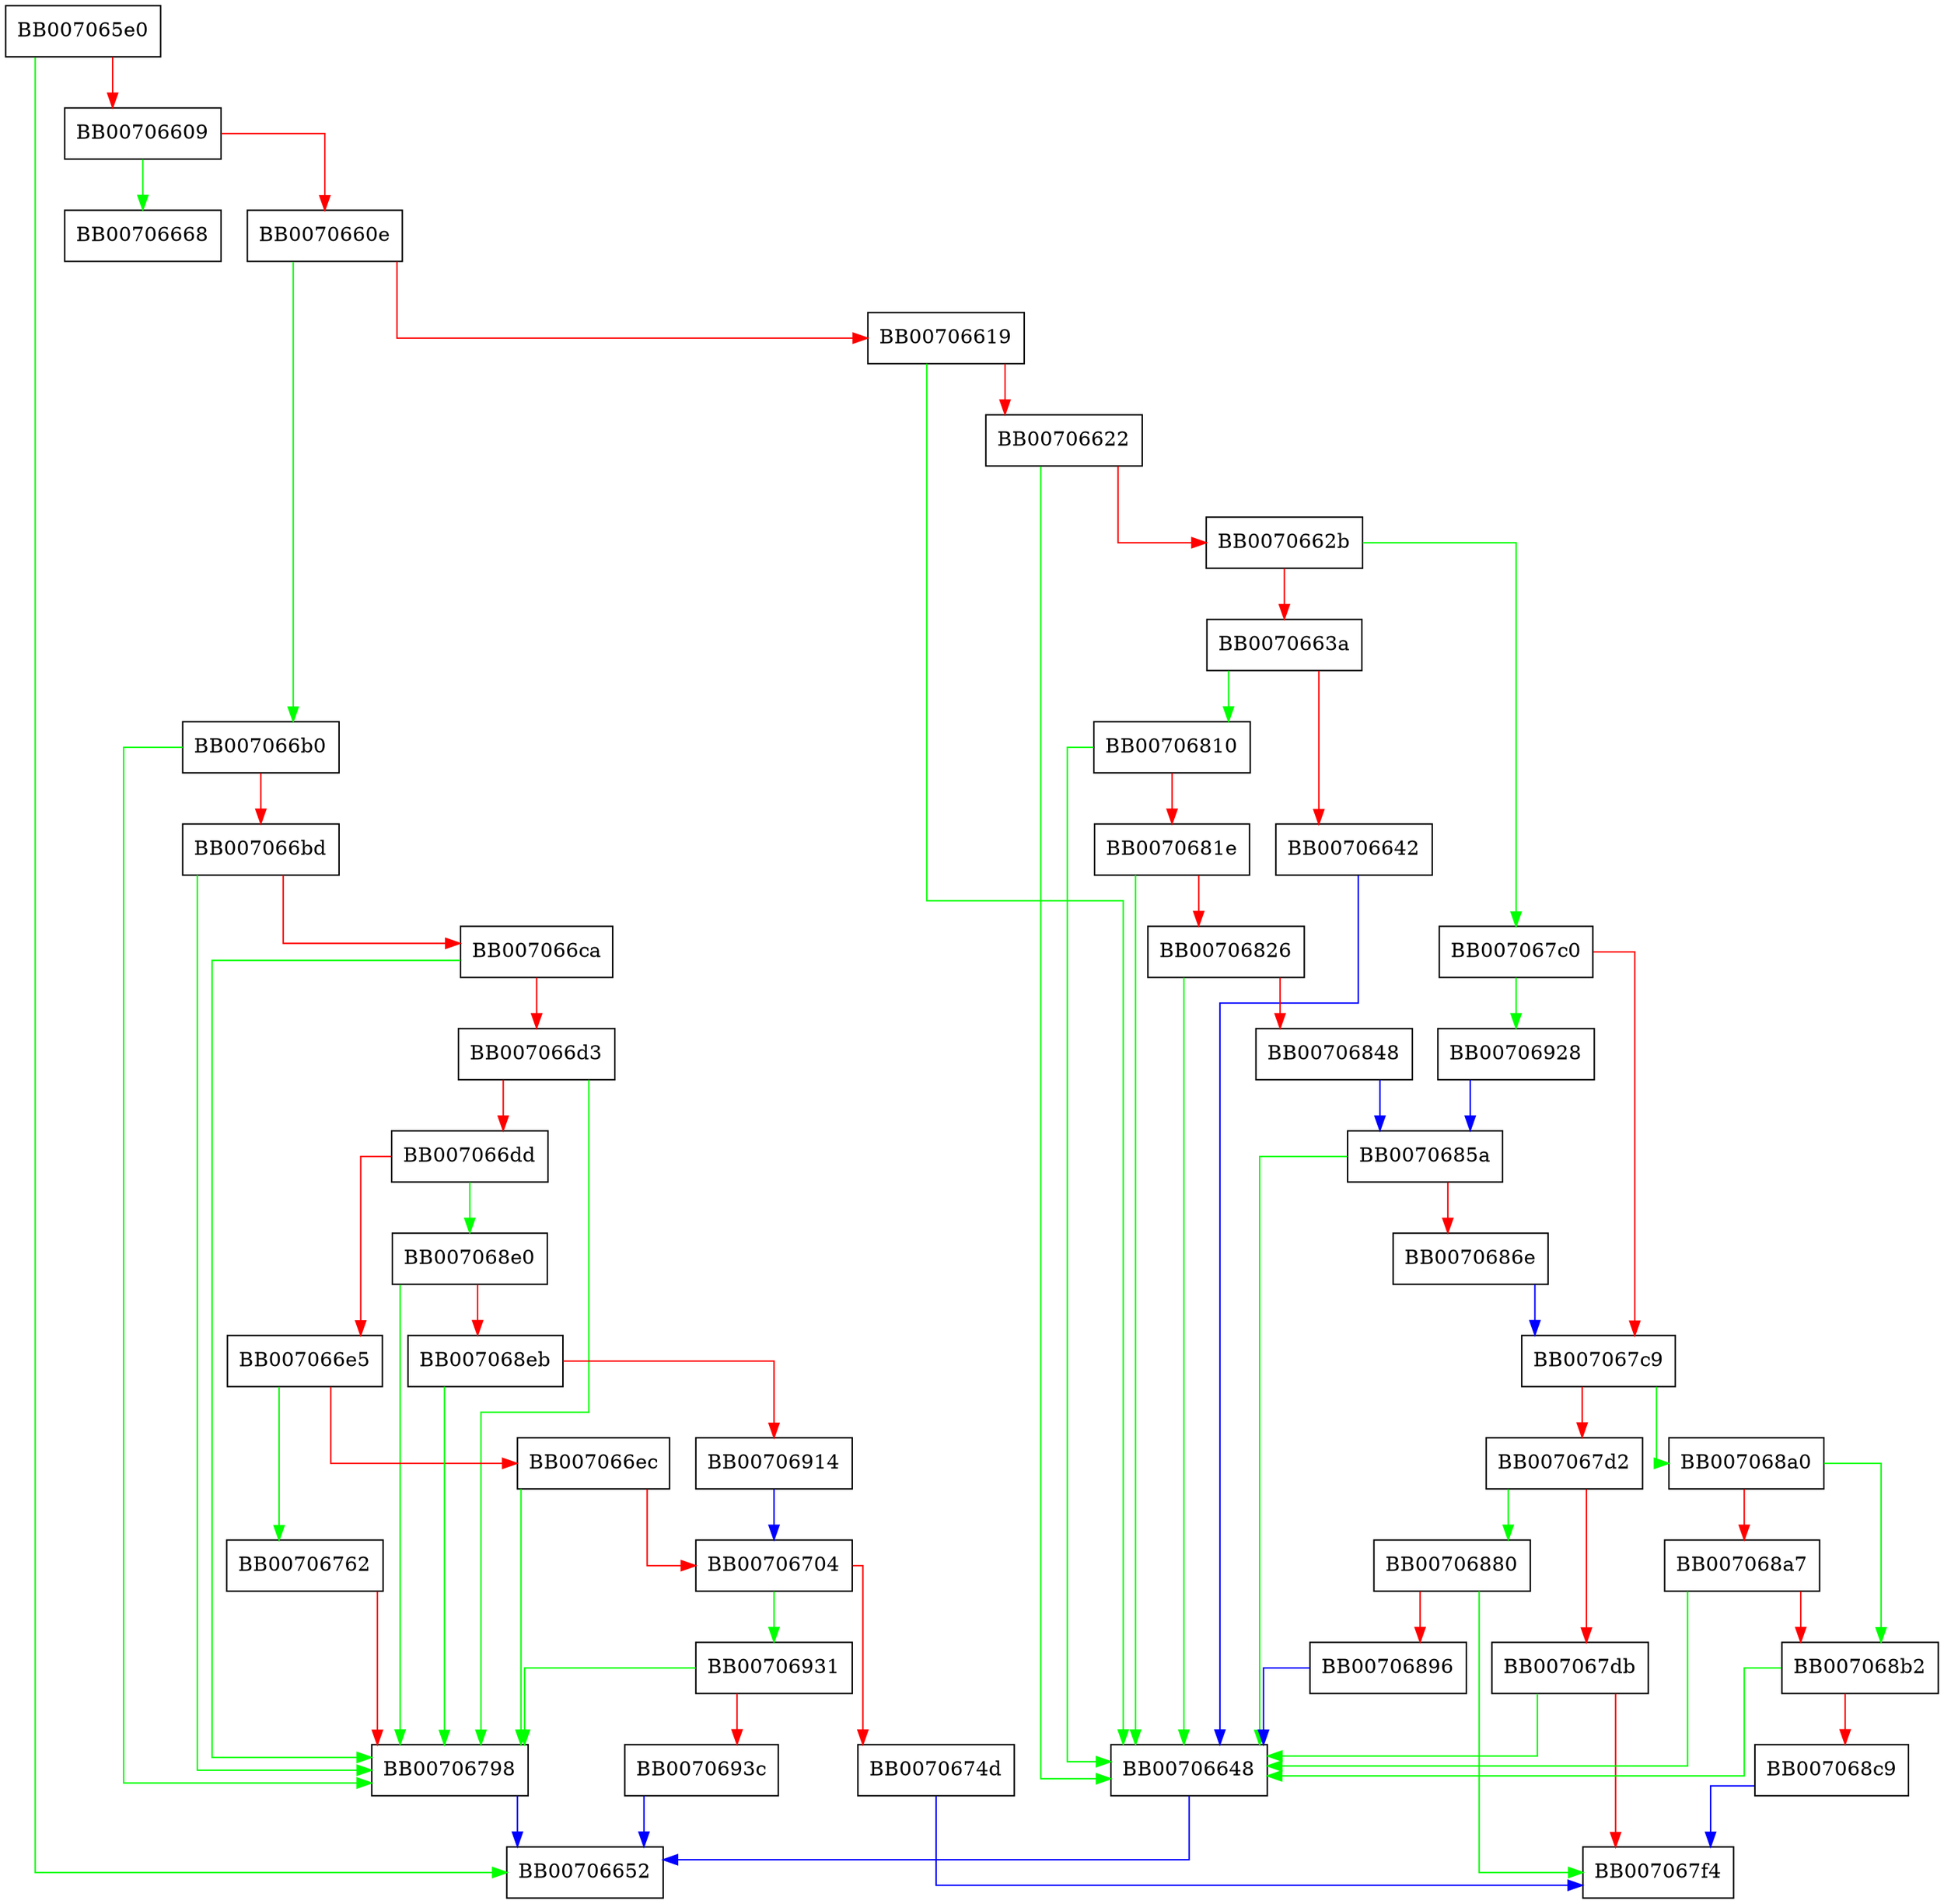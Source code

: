 digraph ossl_gcm_cipher {
  node [shape="box"];
  graph [splines=ortho];
  BB007065e0 -> BB00706652 [color="green"];
  BB007065e0 -> BB00706609 [color="red"];
  BB00706609 -> BB00706668 [color="green"];
  BB00706609 -> BB0070660e [color="red"];
  BB0070660e -> BB007066b0 [color="green"];
  BB0070660e -> BB00706619 [color="red"];
  BB00706619 -> BB00706648 [color="green"];
  BB00706619 -> BB00706622 [color="red"];
  BB00706622 -> BB00706648 [color="green"];
  BB00706622 -> BB0070662b [color="red"];
  BB0070662b -> BB007067c0 [color="green"];
  BB0070662b -> BB0070663a [color="red"];
  BB0070663a -> BB00706810 [color="green"];
  BB0070663a -> BB00706642 [color="red"];
  BB00706642 -> BB00706648 [color="blue"];
  BB00706648 -> BB00706652 [color="blue"];
  BB007066b0 -> BB00706798 [color="green"];
  BB007066b0 -> BB007066bd [color="red"];
  BB007066bd -> BB00706798 [color="green"];
  BB007066bd -> BB007066ca [color="red"];
  BB007066ca -> BB00706798 [color="green"];
  BB007066ca -> BB007066d3 [color="red"];
  BB007066d3 -> BB00706798 [color="green"];
  BB007066d3 -> BB007066dd [color="red"];
  BB007066dd -> BB007068e0 [color="green"];
  BB007066dd -> BB007066e5 [color="red"];
  BB007066e5 -> BB00706762 [color="green"];
  BB007066e5 -> BB007066ec [color="red"];
  BB007066ec -> BB00706798 [color="green"];
  BB007066ec -> BB00706704 [color="red"];
  BB00706704 -> BB00706931 [color="green"];
  BB00706704 -> BB0070674d [color="red"];
  BB0070674d -> BB007067f4 [color="blue"];
  BB00706762 -> BB00706798 [color="red"];
  BB00706798 -> BB00706652 [color="blue"];
  BB007067c0 -> BB00706928 [color="green"];
  BB007067c0 -> BB007067c9 [color="red"];
  BB007067c9 -> BB007068a0 [color="green"];
  BB007067c9 -> BB007067d2 [color="red"];
  BB007067d2 -> BB00706880 [color="green"];
  BB007067d2 -> BB007067db [color="red"];
  BB007067db -> BB00706648 [color="green"];
  BB007067db -> BB007067f4 [color="red"];
  BB00706810 -> BB00706648 [color="green"];
  BB00706810 -> BB0070681e [color="red"];
  BB0070681e -> BB00706648 [color="green"];
  BB0070681e -> BB00706826 [color="red"];
  BB00706826 -> BB00706648 [color="green"];
  BB00706826 -> BB00706848 [color="red"];
  BB00706848 -> BB0070685a [color="blue"];
  BB0070685a -> BB00706648 [color="green"];
  BB0070685a -> BB0070686e [color="red"];
  BB0070686e -> BB007067c9 [color="blue"];
  BB00706880 -> BB007067f4 [color="green"];
  BB00706880 -> BB00706896 [color="red"];
  BB00706896 -> BB00706648 [color="blue"];
  BB007068a0 -> BB007068b2 [color="green"];
  BB007068a0 -> BB007068a7 [color="red"];
  BB007068a7 -> BB00706648 [color="green"];
  BB007068a7 -> BB007068b2 [color="red"];
  BB007068b2 -> BB00706648 [color="green"];
  BB007068b2 -> BB007068c9 [color="red"];
  BB007068c9 -> BB007067f4 [color="blue"];
  BB007068e0 -> BB00706798 [color="green"];
  BB007068e0 -> BB007068eb [color="red"];
  BB007068eb -> BB00706798 [color="green"];
  BB007068eb -> BB00706914 [color="red"];
  BB00706914 -> BB00706704 [color="blue"];
  BB00706928 -> BB0070685a [color="blue"];
  BB00706931 -> BB00706798 [color="green"];
  BB00706931 -> BB0070693c [color="red"];
  BB0070693c -> BB00706652 [color="blue"];
}